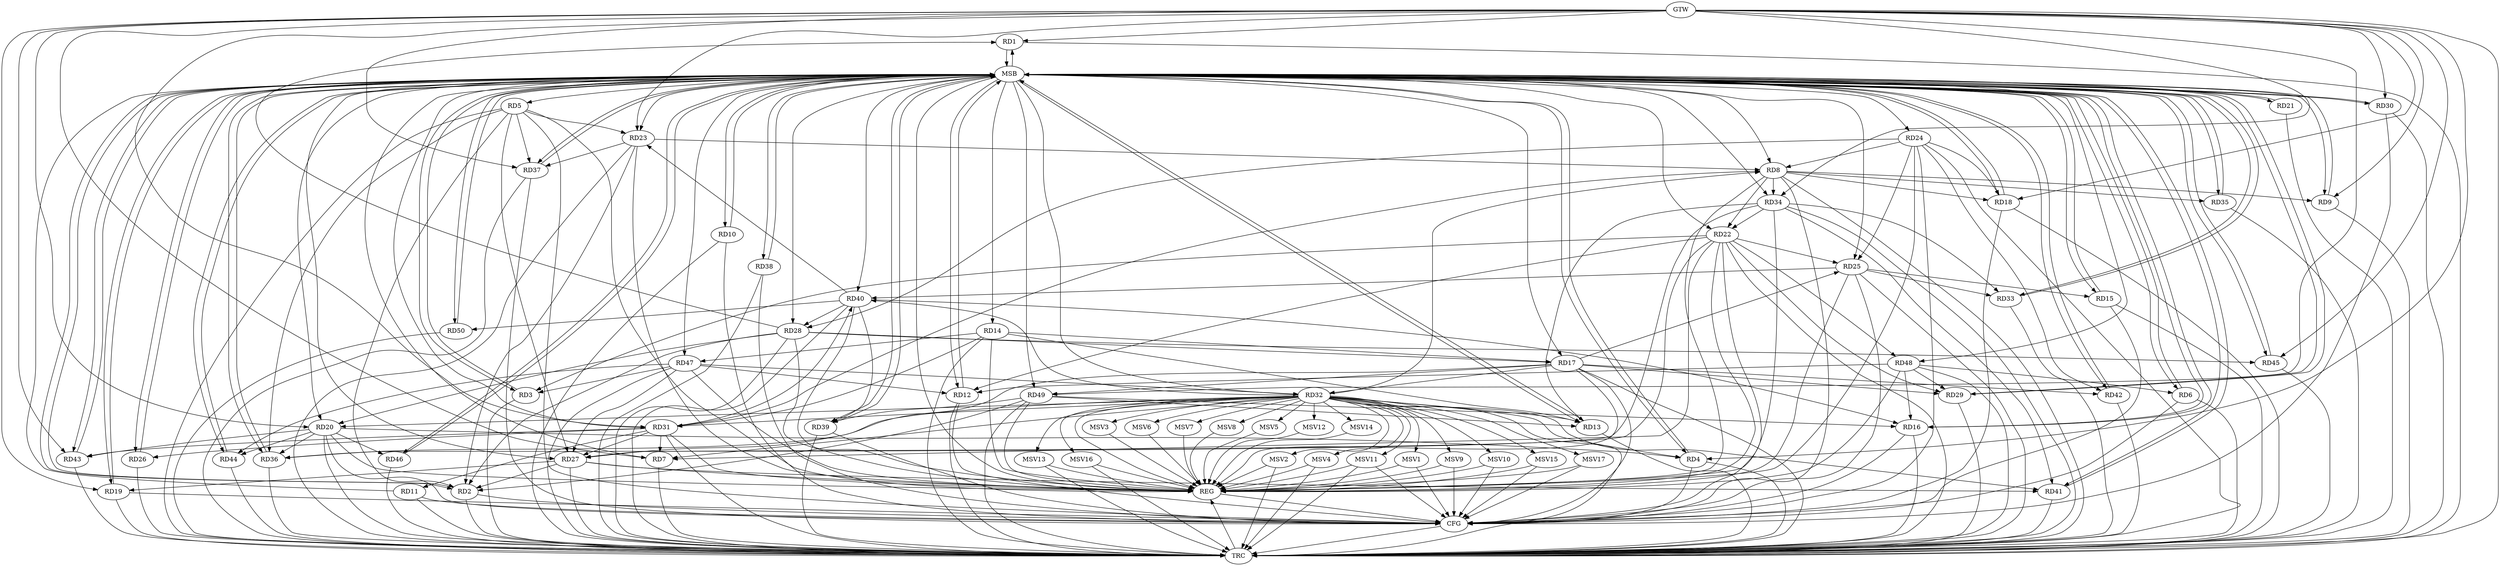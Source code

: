 strict digraph G {
  RD1 [ label="RD1" ];
  RD2 [ label="RD2" ];
  RD3 [ label="RD3" ];
  RD4 [ label="RD4" ];
  RD5 [ label="RD5" ];
  RD6 [ label="RD6" ];
  RD7 [ label="RD7" ];
  RD8 [ label="RD8" ];
  RD9 [ label="RD9" ];
  RD10 [ label="RD10" ];
  RD11 [ label="RD11" ];
  RD12 [ label="RD12" ];
  RD13 [ label="RD13" ];
  RD14 [ label="RD14" ];
  RD15 [ label="RD15" ];
  RD16 [ label="RD16" ];
  RD17 [ label="RD17" ];
  RD18 [ label="RD18" ];
  RD19 [ label="RD19" ];
  RD20 [ label="RD20" ];
  RD21 [ label="RD21" ];
  RD22 [ label="RD22" ];
  RD23 [ label="RD23" ];
  RD24 [ label="RD24" ];
  RD25 [ label="RD25" ];
  RD26 [ label="RD26" ];
  RD27 [ label="RD27" ];
  RD28 [ label="RD28" ];
  RD29 [ label="RD29" ];
  RD30 [ label="RD30" ];
  RD31 [ label="RD31" ];
  RD32 [ label="RD32" ];
  RD33 [ label="RD33" ];
  RD34 [ label="RD34" ];
  RD35 [ label="RD35" ];
  RD36 [ label="RD36" ];
  RD37 [ label="RD37" ];
  RD38 [ label="RD38" ];
  RD39 [ label="RD39" ];
  RD40 [ label="RD40" ];
  RD41 [ label="RD41" ];
  RD42 [ label="RD42" ];
  RD43 [ label="RD43" ];
  RD44 [ label="RD44" ];
  RD45 [ label="RD45" ];
  RD46 [ label="RD46" ];
  RD47 [ label="RD47" ];
  RD48 [ label="RD48" ];
  RD49 [ label="RD49" ];
  RD50 [ label="RD50" ];
  GTW [ label="GTW" ];
  REG [ label="REG" ];
  MSB [ label="MSB" ];
  CFG [ label="CFG" ];
  TRC [ label="TRC" ];
  MSV1 [ label="MSV1" ];
  MSV2 [ label="MSV2" ];
  MSV3 [ label="MSV3" ];
  MSV4 [ label="MSV4" ];
  MSV5 [ label="MSV5" ];
  MSV6 [ label="MSV6" ];
  MSV7 [ label="MSV7" ];
  MSV8 [ label="MSV8" ];
  MSV9 [ label="MSV9" ];
  MSV10 [ label="MSV10" ];
  MSV11 [ label="MSV11" ];
  MSV12 [ label="MSV12" ];
  MSV13 [ label="MSV13" ];
  MSV14 [ label="MSV14" ];
  MSV15 [ label="MSV15" ];
  MSV16 [ label="MSV16" ];
  MSV17 [ label="MSV17" ];
  RD28 -> RD1;
  RD5 -> RD2;
  RD23 -> RD2;
  RD27 -> RD2;
  RD28 -> RD2;
  RD49 -> RD2;
  RD22 -> RD3;
  RD47 -> RD3;
  RD20 -> RD4;
  RD32 -> RD4;
  RD5 -> RD23;
  RD5 -> RD27;
  RD5 -> RD36;
  RD5 -> RD37;
  RD48 -> RD6;
  RD22 -> RD7;
  RD31 -> RD7;
  RD32 -> RD7;
  RD8 -> RD9;
  RD8 -> RD18;
  RD8 -> RD22;
  RD23 -> RD8;
  RD24 -> RD8;
  RD31 -> RD8;
  RD32 -> RD8;
  RD8 -> RD34;
  RD8 -> RD35;
  RD31 -> RD11;
  RD22 -> RD12;
  RD47 -> RD12;
  RD48 -> RD12;
  RD14 -> RD13;
  RD32 -> RD13;
  RD34 -> RD13;
  RD49 -> RD13;
  RD14 -> RD17;
  RD14 -> RD31;
  RD14 -> RD47;
  RD25 -> RD15;
  RD40 -> RD16;
  RD48 -> RD16;
  RD49 -> RD16;
  RD17 -> RD25;
  RD17 -> RD27;
  RD28 -> RD17;
  RD17 -> RD29;
  RD17 -> RD32;
  RD17 -> RD42;
  RD17 -> RD49;
  RD24 -> RD18;
  RD27 -> RD19;
  RD28 -> RD20;
  RD32 -> RD20;
  RD20 -> RD36;
  RD20 -> RD43;
  RD20 -> RD44;
  RD20 -> RD46;
  RD22 -> RD25;
  RD22 -> RD27;
  RD22 -> RD29;
  RD34 -> RD22;
  RD22 -> RD48;
  RD23 -> RD37;
  RD40 -> RD23;
  RD24 -> RD25;
  RD24 -> RD28;
  RD24 -> RD42;
  RD25 -> RD33;
  RD25 -> RD40;
  RD31 -> RD26;
  RD31 -> RD27;
  RD27 -> RD41;
  RD47 -> RD27;
  RD40 -> RD28;
  RD28 -> RD45;
  RD48 -> RD29;
  RD32 -> RD31;
  RD31 -> RD40;
  RD31 -> RD43;
  RD32 -> RD36;
  RD32 -> RD40;
  RD32 -> RD41;
  RD47 -> RD32;
  RD34 -> RD33;
  RD34 -> RD36;
  RD34 -> RD41;
  RD40 -> RD39;
  RD49 -> RD39;
  RD40 -> RD50;
  RD47 -> RD44;
  GTW -> RD7;
  GTW -> RD20;
  GTW -> RD19;
  GTW -> RD45;
  GTW -> RD37;
  GTW -> RD1;
  GTW -> RD34;
  GTW -> RD49;
  GTW -> RD4;
  GTW -> RD18;
  GTW -> RD30;
  GTW -> RD31;
  GTW -> RD9;
  GTW -> RD43;
  GTW -> RD23;
  RD5 -> REG;
  RD8 -> REG;
  RD14 -> REG;
  RD17 -> REG;
  RD20 -> REG;
  RD22 -> REG;
  RD23 -> REG;
  RD24 -> REG;
  RD25 -> REG;
  RD27 -> REG;
  RD28 -> REG;
  RD31 -> REG;
  RD32 -> REG;
  RD34 -> REG;
  RD40 -> REG;
  RD47 -> REG;
  RD48 -> REG;
  RD49 -> REG;
  RD1 -> MSB;
  MSB -> RD24;
  MSB -> RD26;
  MSB -> RD42;
  MSB -> RD46;
  MSB -> REG;
  RD2 -> MSB;
  MSB -> RD9;
  MSB -> RD27;
  MSB -> RD29;
  MSB -> RD37;
  RD3 -> MSB;
  MSB -> RD2;
  MSB -> RD8;
  MSB -> RD16;
  MSB -> RD21;
  MSB -> RD35;
  MSB -> RD44;
  RD4 -> MSB;
  MSB -> RD39;
  RD6 -> MSB;
  MSB -> RD32;
  RD7 -> MSB;
  MSB -> RD34;
  MSB -> RD40;
  RD9 -> MSB;
  MSB -> RD1;
  MSB -> RD50;
  RD10 -> MSB;
  MSB -> RD3;
  MSB -> RD12;
  MSB -> RD22;
  MSB -> RD43;
  MSB -> RD45;
  RD11 -> MSB;
  MSB -> RD41;
  RD12 -> MSB;
  MSB -> RD18;
  RD13 -> MSB;
  MSB -> RD28;
  MSB -> RD30;
  RD15 -> MSB;
  MSB -> RD13;
  MSB -> RD14;
  RD16 -> MSB;
  MSB -> RD4;
  MSB -> RD6;
  MSB -> RD49;
  RD18 -> MSB;
  MSB -> RD17;
  RD19 -> MSB;
  MSB -> RD5;
  MSB -> RD20;
  MSB -> RD33;
  MSB -> RD47;
  MSB -> RD48;
  RD21 -> MSB;
  MSB -> RD38;
  RD26 -> MSB;
  RD29 -> MSB;
  MSB -> RD10;
  RD30 -> MSB;
  MSB -> RD36;
  RD33 -> MSB;
  RD35 -> MSB;
  RD36 -> MSB;
  MSB -> RD25;
  RD37 -> MSB;
  RD38 -> MSB;
  RD39 -> MSB;
  MSB -> RD23;
  RD41 -> MSB;
  MSB -> RD19;
  RD42 -> MSB;
  MSB -> RD31;
  RD43 -> MSB;
  RD44 -> MSB;
  MSB -> RD15;
  RD45 -> MSB;
  RD46 -> MSB;
  RD50 -> MSB;
  RD20 -> CFG;
  RD8 -> CFG;
  RD30 -> CFG;
  RD12 -> CFG;
  RD2 -> CFG;
  RD19 -> CFG;
  RD39 -> CFG;
  RD4 -> CFG;
  RD22 -> CFG;
  RD24 -> CFG;
  RD15 -> CFG;
  RD16 -> CFG;
  RD17 -> CFG;
  RD6 -> CFG;
  RD10 -> CFG;
  RD5 -> CFG;
  RD38 -> CFG;
  RD37 -> CFG;
  RD11 -> CFG;
  RD18 -> CFG;
  RD25 -> CFG;
  REG -> CFG;
  RD1 -> TRC;
  RD2 -> TRC;
  RD3 -> TRC;
  RD4 -> TRC;
  RD5 -> TRC;
  RD6 -> TRC;
  RD7 -> TRC;
  RD8 -> TRC;
  RD9 -> TRC;
  RD10 -> TRC;
  RD11 -> TRC;
  RD12 -> TRC;
  RD13 -> TRC;
  RD14 -> TRC;
  RD15 -> TRC;
  RD16 -> TRC;
  RD17 -> TRC;
  RD18 -> TRC;
  RD19 -> TRC;
  RD20 -> TRC;
  RD21 -> TRC;
  RD22 -> TRC;
  RD23 -> TRC;
  RD24 -> TRC;
  RD25 -> TRC;
  RD26 -> TRC;
  RD27 -> TRC;
  RD28 -> TRC;
  RD29 -> TRC;
  RD30 -> TRC;
  RD31 -> TRC;
  RD32 -> TRC;
  RD33 -> TRC;
  RD34 -> TRC;
  RD35 -> TRC;
  RD36 -> TRC;
  RD37 -> TRC;
  RD38 -> TRC;
  RD39 -> TRC;
  RD40 -> TRC;
  RD41 -> TRC;
  RD42 -> TRC;
  RD43 -> TRC;
  RD44 -> TRC;
  RD45 -> TRC;
  RD46 -> TRC;
  RD47 -> TRC;
  RD48 -> TRC;
  RD49 -> TRC;
  RD50 -> TRC;
  GTW -> TRC;
  CFG -> TRC;
  TRC -> REG;
  RD32 -> MSV1;
  RD32 -> MSV2;
  RD32 -> MSV3;
  RD32 -> MSV4;
  RD32 -> MSV5;
  RD32 -> MSV6;
  MSV1 -> REG;
  MSV1 -> CFG;
  MSV2 -> REG;
  MSV2 -> TRC;
  MSV3 -> REG;
  MSV4 -> REG;
  MSV4 -> TRC;
  MSV5 -> REG;
  MSV6 -> REG;
  RD32 -> MSV7;
  MSV7 -> REG;
  RD32 -> MSV8;
  MSV8 -> REG;
  RD32 -> MSV9;
  MSV9 -> REG;
  MSV9 -> CFG;
  RD32 -> MSV10;
  RD32 -> MSV11;
  MSV10 -> REG;
  MSV10 -> CFG;
  MSV11 -> REG;
  MSV11 -> TRC;
  MSV11 -> CFG;
  RD32 -> MSV12;
  MSV12 -> REG;
  RD32 -> MSV13;
  MSV13 -> REG;
  MSV13 -> TRC;
  RD32 -> MSV14;
  RD32 -> MSV15;
  RD32 -> MSV16;
  MSV14 -> REG;
  MSV15 -> REG;
  MSV15 -> CFG;
  MSV16 -> REG;
  MSV16 -> TRC;
  RD32 -> MSV17;
  MSV17 -> REG;
  MSV17 -> CFG;
}
